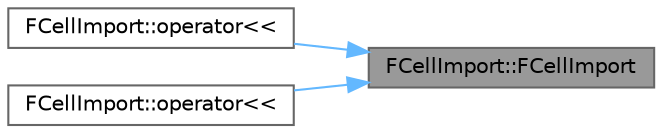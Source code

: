 digraph "FCellImport::FCellImport"
{
 // INTERACTIVE_SVG=YES
 // LATEX_PDF_SIZE
  bgcolor="transparent";
  edge [fontname=Helvetica,fontsize=10,labelfontname=Helvetica,labelfontsize=10];
  node [fontname=Helvetica,fontsize=10,shape=box,height=0.2,width=0.4];
  rankdir="RL";
  Node1 [id="Node000001",label="FCellImport::FCellImport",height=0.2,width=0.4,color="gray40", fillcolor="grey60", style="filled", fontcolor="black",tooltip=" "];
  Node1 -> Node2 [id="edge1_Node000001_Node000002",dir="back",color="steelblue1",style="solid",tooltip=" "];
  Node2 [id="Node000002",label="FCellImport::operator\<\<",height=0.2,width=0.4,color="grey40", fillcolor="white", style="filled",URL="$d8/dbc/structFCellImport.html#abf7b0bc5decb90b7799f23562ea9979f",tooltip=" "];
  Node1 -> Node3 [id="edge2_Node000001_Node000003",dir="back",color="steelblue1",style="solid",tooltip=" "];
  Node3 [id="Node000003",label="FCellImport::operator\<\<",height=0.2,width=0.4,color="grey40", fillcolor="white", style="filled",URL="$d8/dbc/structFCellImport.html#a0949a8704081c1c0a8673c04fe2dd75d",tooltip=" "];
}
